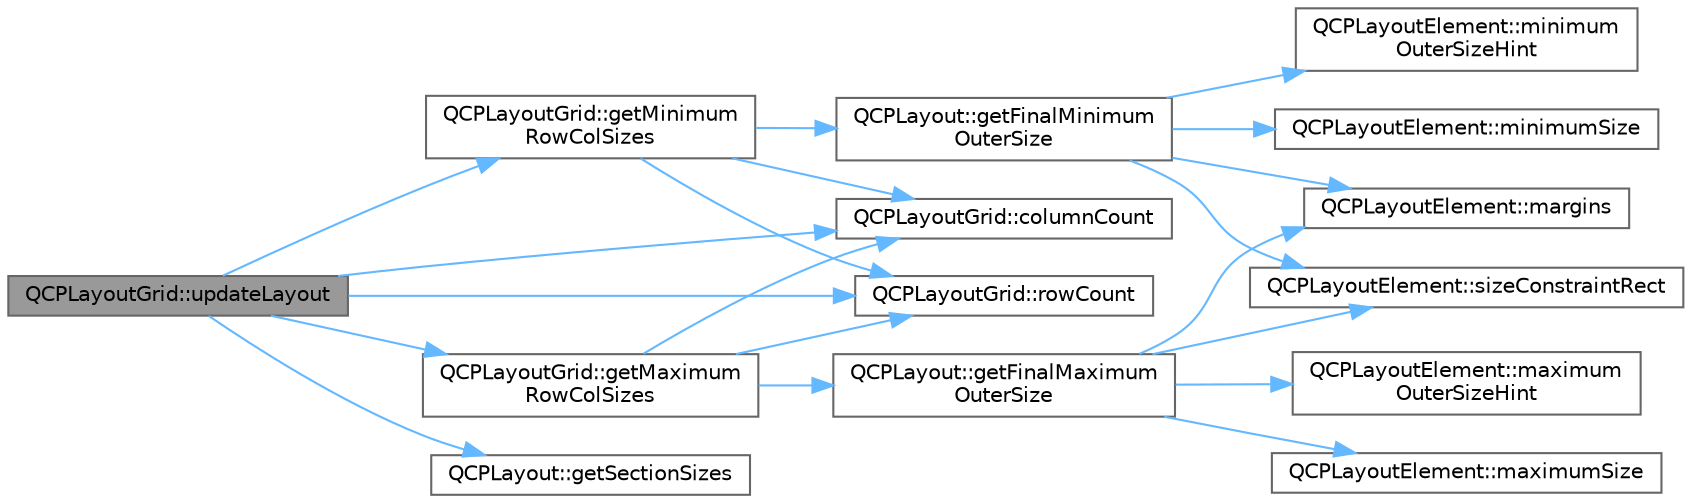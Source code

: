 digraph "QCPLayoutGrid::updateLayout"
{
 // LATEX_PDF_SIZE
  bgcolor="transparent";
  edge [fontname=Helvetica,fontsize=10,labelfontname=Helvetica,labelfontsize=10];
  node [fontname=Helvetica,fontsize=10,shape=box,height=0.2,width=0.4];
  rankdir="LR";
  Node1 [label="QCPLayoutGrid::updateLayout",height=0.2,width=0.4,color="gray40", fillcolor="grey60", style="filled", fontcolor="black",tooltip=" "];
  Node1 -> Node2 [color="steelblue1",style="solid"];
  Node2 [label="QCPLayoutGrid::columnCount",height=0.2,width=0.4,color="grey40", fillcolor="white", style="filled",URL="$class_q_c_p_layout_grid.html#a1a2962cbf45011405b64b913afa8e7a2",tooltip=" "];
  Node1 -> Node3 [color="steelblue1",style="solid"];
  Node3 [label="QCPLayoutGrid::getMaximum\lRowColSizes",height=0.2,width=0.4,color="grey40", fillcolor="white", style="filled",URL="$class_q_c_p_layout_grid.html#a9be77011ec5b5dfbe7fbda126659e1eb",tooltip=" "];
  Node3 -> Node2 [color="steelblue1",style="solid"];
  Node3 -> Node4 [color="steelblue1",style="solid"];
  Node4 [label="QCPLayout::getFinalMaximum\lOuterSize",height=0.2,width=0.4,color="grey40", fillcolor="white", style="filled",URL="$class_q_c_p_layout.html#add49fd6843821a6126914b837ed52e22",tooltip=" "];
  Node4 -> Node5 [color="steelblue1",style="solid"];
  Node5 [label="QCPLayoutElement::margins",height=0.2,width=0.4,color="grey40", fillcolor="white", style="filled",URL="$class_q_c_p_layout_element.html#af4ac9450aa2d60863bf3a8ea0c940c9d",tooltip=" "];
  Node4 -> Node6 [color="steelblue1",style="solid"];
  Node6 [label="QCPLayoutElement::maximum\lOuterSizeHint",height=0.2,width=0.4,color="grey40", fillcolor="white", style="filled",URL="$class_q_c_p_layout_element.html#ad96efb977a26e360e8a64a4c1e56456d",tooltip=" "];
  Node4 -> Node7 [color="steelblue1",style="solid"];
  Node7 [label="QCPLayoutElement::maximumSize",height=0.2,width=0.4,color="grey40", fillcolor="white", style="filled",URL="$class_q_c_p_layout_element.html#afb9503858d4aa0f3b9f1794b084fb40a",tooltip=" "];
  Node4 -> Node8 [color="steelblue1",style="solid"];
  Node8 [label="QCPLayoutElement::sizeConstraintRect",height=0.2,width=0.4,color="grey40", fillcolor="white", style="filled",URL="$class_q_c_p_layout_element.html#a66136f121ee3e1c933b748761203cab4",tooltip=" "];
  Node3 -> Node9 [color="steelblue1",style="solid"];
  Node9 [label="QCPLayoutGrid::rowCount",height=0.2,width=0.4,color="grey40", fillcolor="white", style="filled",URL="$class_q_c_p_layout_grid.html#a19c66fd76cbce58a8e94f33797e0c0aa",tooltip=" "];
  Node1 -> Node10 [color="steelblue1",style="solid"];
  Node10 [label="QCPLayoutGrid::getMinimum\lRowColSizes",height=0.2,width=0.4,color="grey40", fillcolor="white", style="filled",URL="$class_q_c_p_layout_grid.html#a4b9a251919936f127a63fc1b9911cd4e",tooltip=" "];
  Node10 -> Node2 [color="steelblue1",style="solid"];
  Node10 -> Node11 [color="steelblue1",style="solid"];
  Node11 [label="QCPLayout::getFinalMinimum\lOuterSize",height=0.2,width=0.4,color="grey40", fillcolor="white", style="filled",URL="$class_q_c_p_layout.html#a864fddc84721f186663faf3683f1fa70",tooltip=" "];
  Node11 -> Node5 [color="steelblue1",style="solid"];
  Node11 -> Node12 [color="steelblue1",style="solid"];
  Node12 [label="QCPLayoutElement::minimum\lOuterSizeHint",height=0.2,width=0.4,color="grey40", fillcolor="white", style="filled",URL="$class_q_c_p_layout_element.html#a46789036c4fcb190fa374f91321d7c09",tooltip=" "];
  Node11 -> Node13 [color="steelblue1",style="solid"];
  Node13 [label="QCPLayoutElement::minimumSize",height=0.2,width=0.4,color="grey40", fillcolor="white", style="filled",URL="$class_q_c_p_layout_element.html#a60d4295468a2b57fe91f6f68e20c3993",tooltip=" "];
  Node11 -> Node8 [color="steelblue1",style="solid"];
  Node10 -> Node9 [color="steelblue1",style="solid"];
  Node1 -> Node14 [color="steelblue1",style="solid"];
  Node14 [label="QCPLayout::getSectionSizes",height=0.2,width=0.4,color="grey40", fillcolor="white", style="filled",URL="$class_q_c_p_layout.html#a3e77be8006d39f2aafc1313d6e8fc3fd",tooltip=" "];
  Node1 -> Node9 [color="steelblue1",style="solid"];
}

